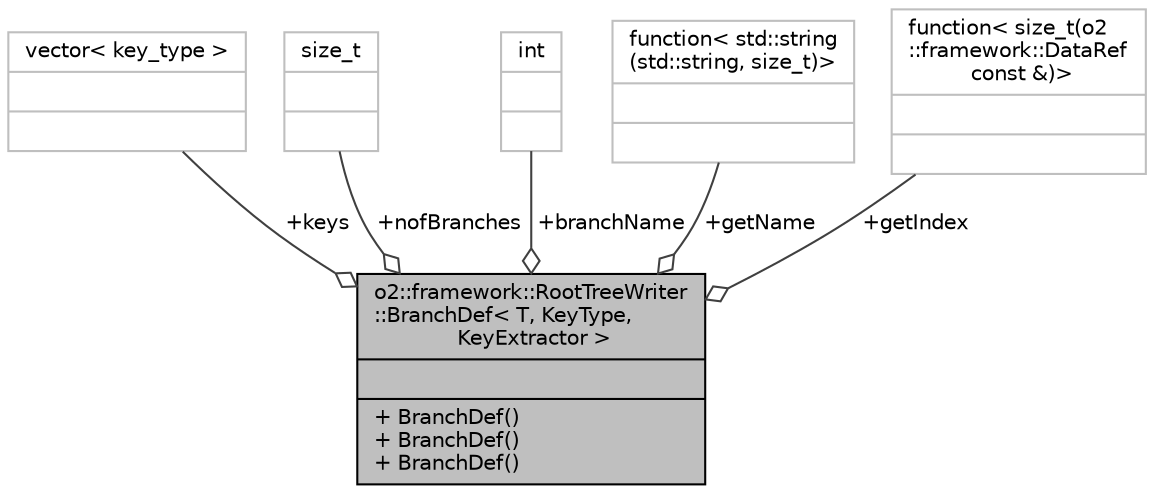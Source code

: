 digraph "o2::framework::RootTreeWriter::BranchDef&lt; T, KeyType, KeyExtractor &gt;"
{
 // INTERACTIVE_SVG=YES
  bgcolor="transparent";
  edge [fontname="Helvetica",fontsize="10",labelfontname="Helvetica",labelfontsize="10"];
  node [fontname="Helvetica",fontsize="10",shape=record];
  Node3 [label="{o2::framework::RootTreeWriter\l::BranchDef\< T, KeyType,\l KeyExtractor \>\n||+ BranchDef()\l+ BranchDef()\l+ BranchDef()\l}",height=0.2,width=0.4,color="black", fillcolor="grey75", style="filled", fontcolor="black"];
  Node4 -> Node3 [color="grey25",fontsize="10",style="solid",label=" +keys" ,arrowhead="odiamond",fontname="Helvetica"];
  Node4 [label="{vector\< key_type \>\n||}",height=0.2,width=0.4,color="grey75"];
  Node5 -> Node3 [color="grey25",fontsize="10",style="solid",label=" +nofBranches" ,arrowhead="odiamond",fontname="Helvetica"];
  Node5 [label="{size_t\n||}",height=0.2,width=0.4,color="grey75"];
  Node6 -> Node3 [color="grey25",fontsize="10",style="solid",label=" +branchName" ,arrowhead="odiamond",fontname="Helvetica"];
  Node6 [label="{int\n||}",height=0.2,width=0.4,color="grey75"];
  Node7 -> Node3 [color="grey25",fontsize="10",style="solid",label=" +getName" ,arrowhead="odiamond",fontname="Helvetica"];
  Node7 [label="{function\< std::string\l(std::string, size_t)\>\n||}",height=0.2,width=0.4,color="grey75"];
  Node8 -> Node3 [color="grey25",fontsize="10",style="solid",label=" +getIndex" ,arrowhead="odiamond",fontname="Helvetica"];
  Node8 [label="{function\< size_t(o2\l::framework::DataRef\l const &)\>\n||}",height=0.2,width=0.4,color="grey75"];
}
